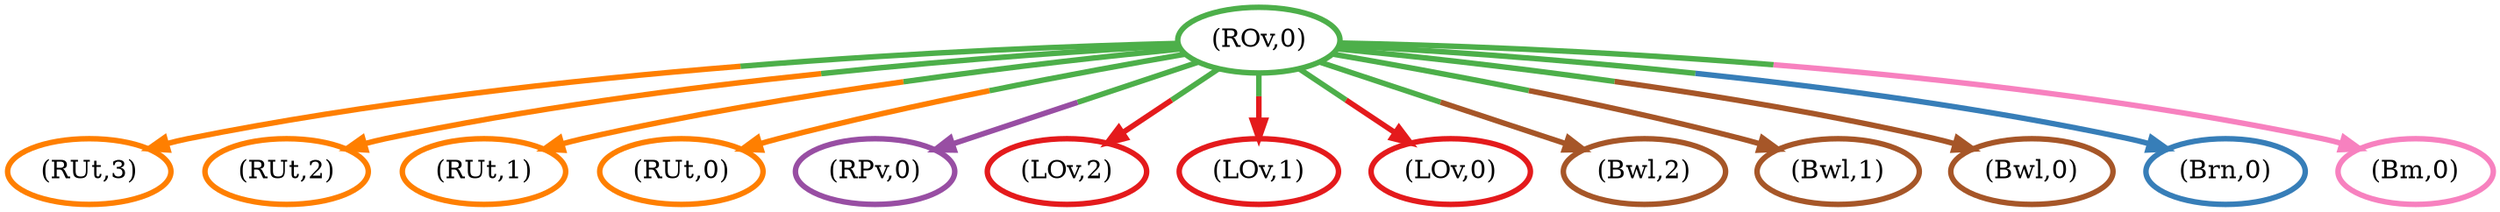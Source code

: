 digraph G {
	13 [penwidth=3,colorscheme=set19,color=5,label="(RUt,3)"]
	12 [penwidth=3,colorscheme=set19,color=5,label="(RUt,2)"]
	11 [penwidth=3,colorscheme=set19,color=5,label="(RUt,1)"]
	10 [penwidth=3,colorscheme=set19,color=5,label="(RUt,0)"]
	9 [penwidth=3,colorscheme=set19,color=4,label="(RPv,0)"]
	8 [penwidth=3,colorscheme=set19,color=1,label="(LOv,2)"]
	7 [penwidth=3,colorscheme=set19,color=1,label="(LOv,1)"]
	6 [penwidth=3,colorscheme=set19,color=1,label="(LOv,0)"]
	5 [penwidth=3,colorscheme=set19,color=7,label="(Bwl,2)"]
	4 [penwidth=3,colorscheme=set19,color=7,label="(Bwl,1)"]
	3 [penwidth=3,colorscheme=set19,color=7,label="(Bwl,0)"]
	2 [penwidth=3,colorscheme=set19,color=2,label="(Brn,0)"]
	1 [penwidth=3,colorscheme=set19,color=8,label="(Bm,0)"]
	0 [penwidth=3,colorscheme=set19,color=3,label="(ROv,0)"]
	0 -> 13 [penwidth=3,colorscheme=set19,color="3;0.5:5"]
	0 -> 12 [penwidth=3,colorscheme=set19,color="3;0.5:5"]
	0 -> 11 [penwidth=3,colorscheme=set19,color="3;0.5:5"]
	0 -> 10 [penwidth=3,colorscheme=set19,color="3;0.5:5"]
	0 -> 9 [penwidth=3,colorscheme=set19,color="3;0.5:4"]
	0 -> 8 [penwidth=3,colorscheme=set19,color="3;0.5:1"]
	0 -> 7 [penwidth=3,colorscheme=set19,color="3;0.5:1"]
	0 -> 6 [penwidth=3,colorscheme=set19,color="3;0.5:1"]
	0 -> 5 [penwidth=3,colorscheme=set19,color="3;0.5:7"]
	0 -> 4 [penwidth=3,colorscheme=set19,color="3;0.5:7"]
	0 -> 3 [penwidth=3,colorscheme=set19,color="3;0.5:7"]
	0 -> 2 [penwidth=3,colorscheme=set19,color="3;0.5:2"]
	0 -> 1 [penwidth=3,colorscheme=set19,color="3;0.5:8"]
}